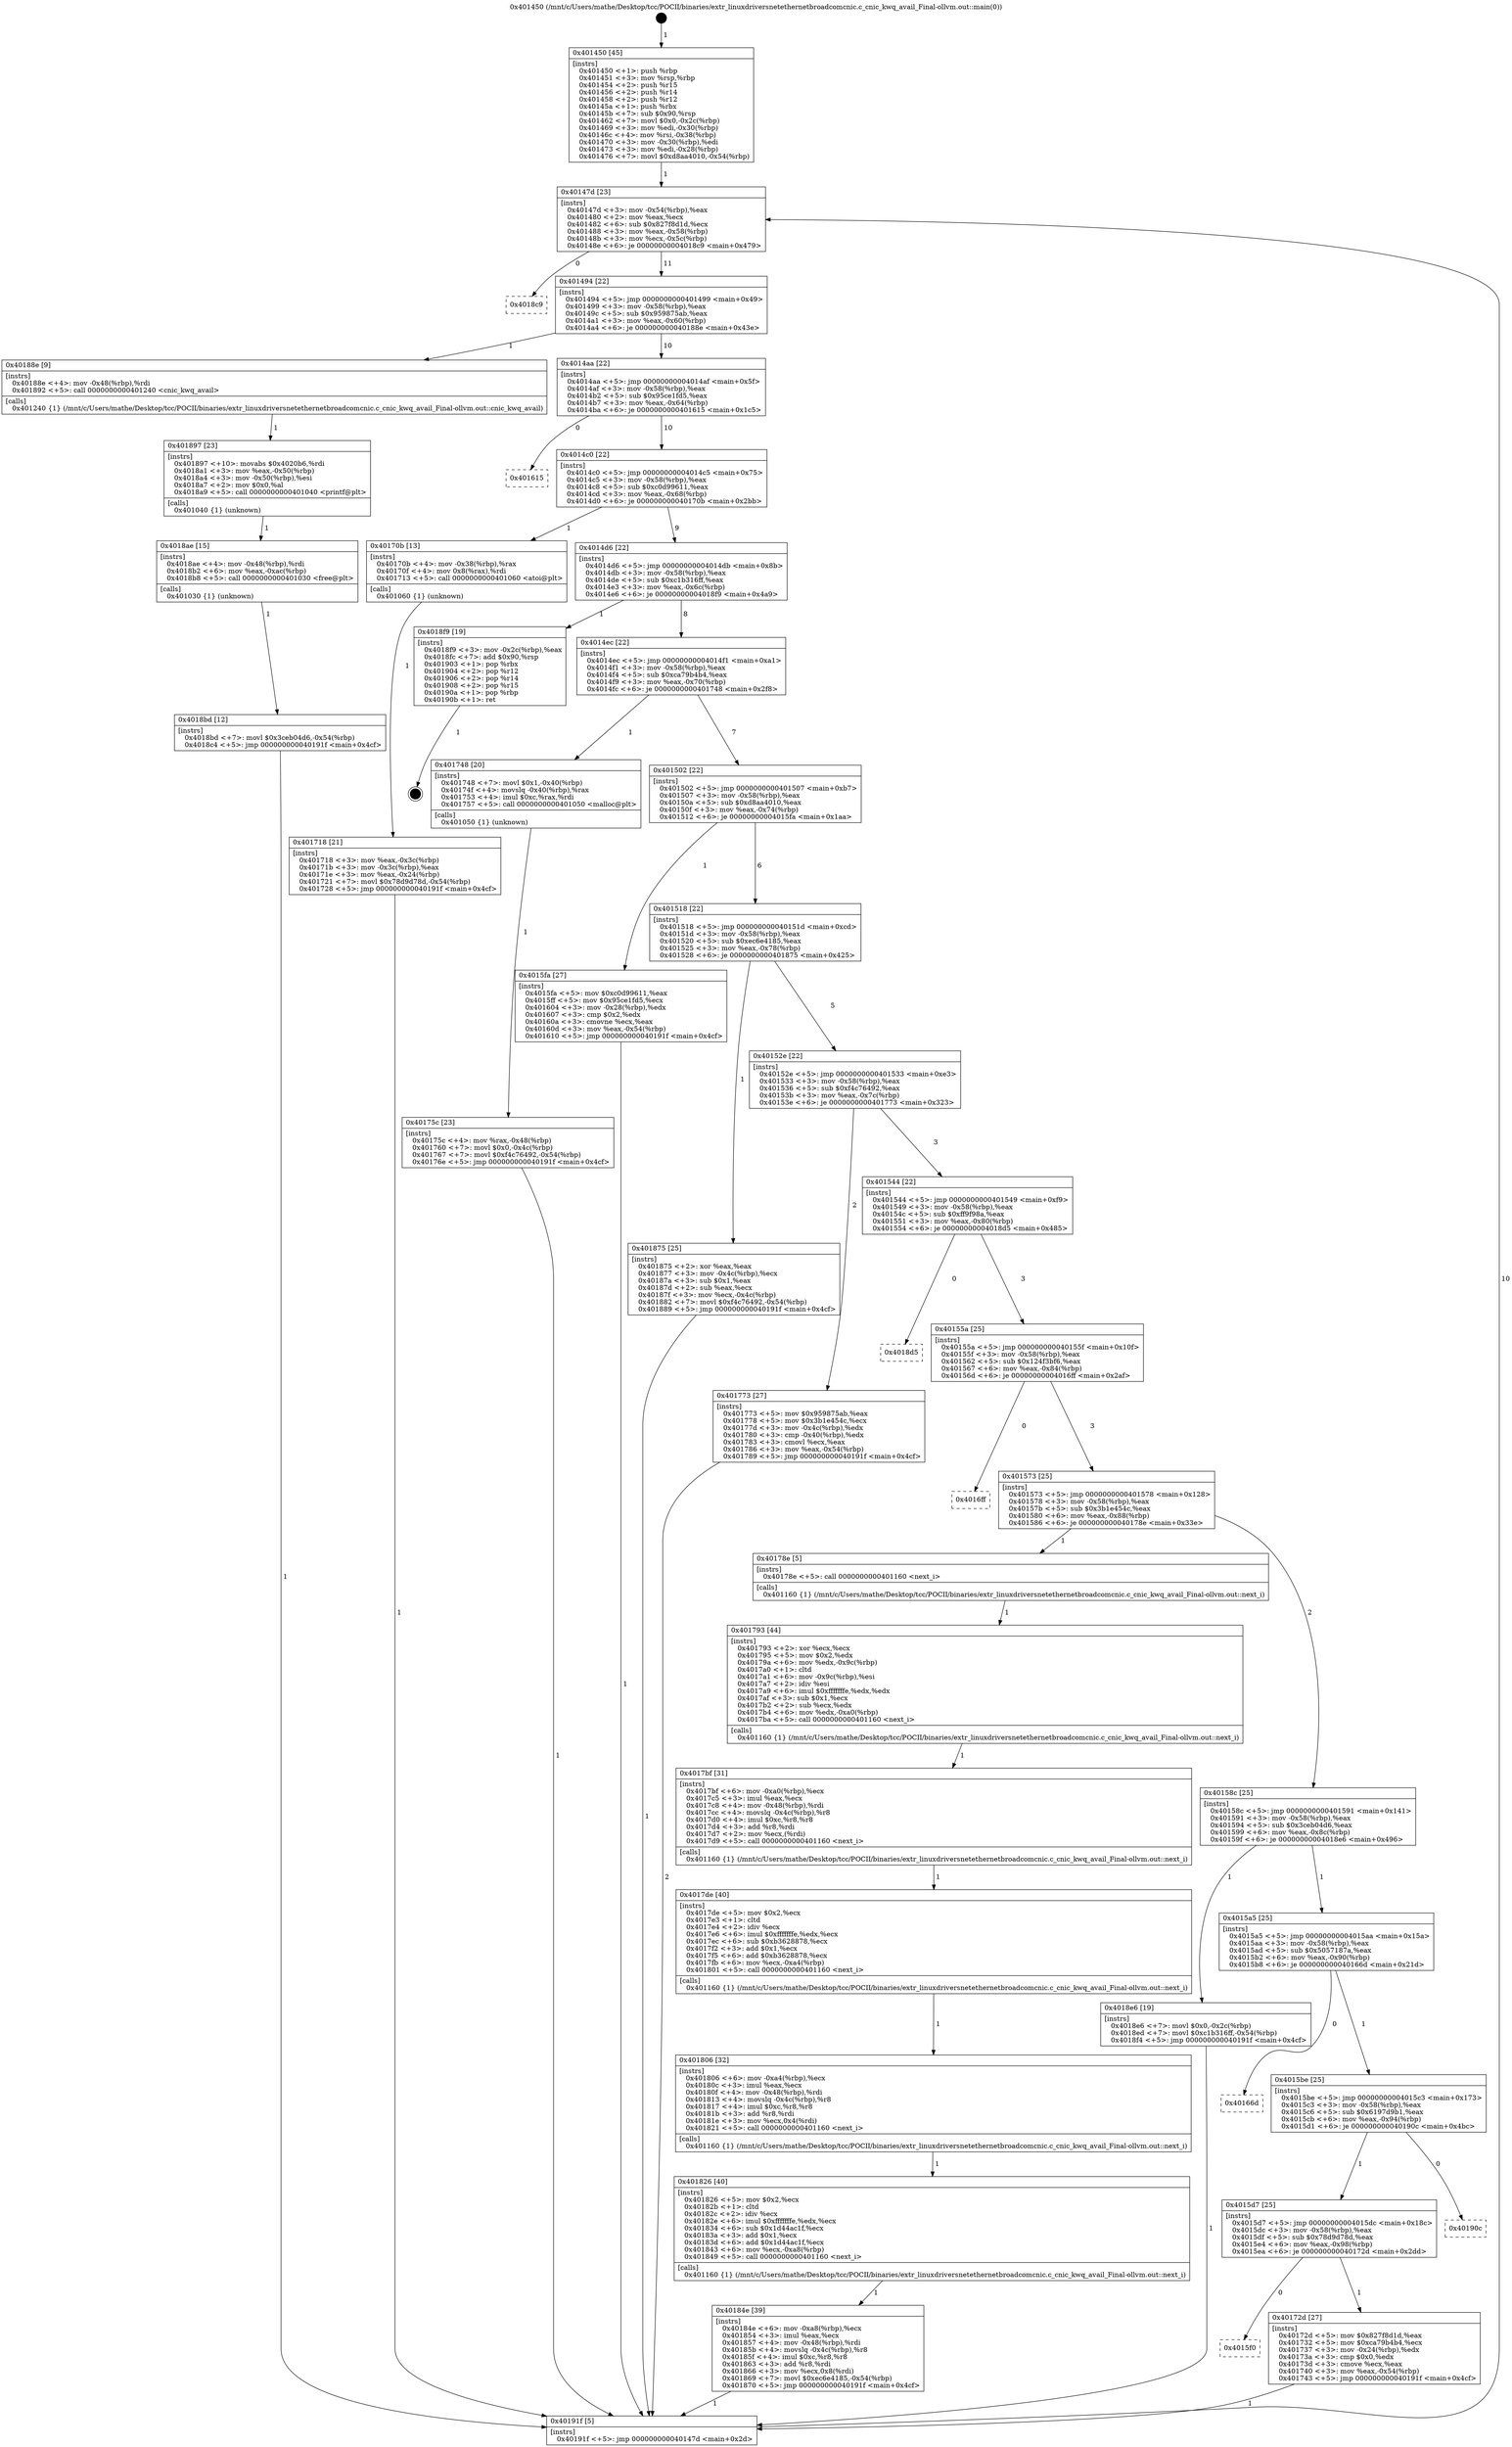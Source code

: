 digraph "0x401450" {
  label = "0x401450 (/mnt/c/Users/mathe/Desktop/tcc/POCII/binaries/extr_linuxdriversnetethernetbroadcomcnic.c_cnic_kwq_avail_Final-ollvm.out::main(0))"
  labelloc = "t"
  node[shape=record]

  Entry [label="",width=0.3,height=0.3,shape=circle,fillcolor=black,style=filled]
  "0x40147d" [label="{
     0x40147d [23]\l
     | [instrs]\l
     &nbsp;&nbsp;0x40147d \<+3\>: mov -0x54(%rbp),%eax\l
     &nbsp;&nbsp;0x401480 \<+2\>: mov %eax,%ecx\l
     &nbsp;&nbsp;0x401482 \<+6\>: sub $0x827f8d1d,%ecx\l
     &nbsp;&nbsp;0x401488 \<+3\>: mov %eax,-0x58(%rbp)\l
     &nbsp;&nbsp;0x40148b \<+3\>: mov %ecx,-0x5c(%rbp)\l
     &nbsp;&nbsp;0x40148e \<+6\>: je 00000000004018c9 \<main+0x479\>\l
  }"]
  "0x4018c9" [label="{
     0x4018c9\l
  }", style=dashed]
  "0x401494" [label="{
     0x401494 [22]\l
     | [instrs]\l
     &nbsp;&nbsp;0x401494 \<+5\>: jmp 0000000000401499 \<main+0x49\>\l
     &nbsp;&nbsp;0x401499 \<+3\>: mov -0x58(%rbp),%eax\l
     &nbsp;&nbsp;0x40149c \<+5\>: sub $0x959875ab,%eax\l
     &nbsp;&nbsp;0x4014a1 \<+3\>: mov %eax,-0x60(%rbp)\l
     &nbsp;&nbsp;0x4014a4 \<+6\>: je 000000000040188e \<main+0x43e\>\l
  }"]
  Exit [label="",width=0.3,height=0.3,shape=circle,fillcolor=black,style=filled,peripheries=2]
  "0x40188e" [label="{
     0x40188e [9]\l
     | [instrs]\l
     &nbsp;&nbsp;0x40188e \<+4\>: mov -0x48(%rbp),%rdi\l
     &nbsp;&nbsp;0x401892 \<+5\>: call 0000000000401240 \<cnic_kwq_avail\>\l
     | [calls]\l
     &nbsp;&nbsp;0x401240 \{1\} (/mnt/c/Users/mathe/Desktop/tcc/POCII/binaries/extr_linuxdriversnetethernetbroadcomcnic.c_cnic_kwq_avail_Final-ollvm.out::cnic_kwq_avail)\l
  }"]
  "0x4014aa" [label="{
     0x4014aa [22]\l
     | [instrs]\l
     &nbsp;&nbsp;0x4014aa \<+5\>: jmp 00000000004014af \<main+0x5f\>\l
     &nbsp;&nbsp;0x4014af \<+3\>: mov -0x58(%rbp),%eax\l
     &nbsp;&nbsp;0x4014b2 \<+5\>: sub $0x95ce1fd5,%eax\l
     &nbsp;&nbsp;0x4014b7 \<+3\>: mov %eax,-0x64(%rbp)\l
     &nbsp;&nbsp;0x4014ba \<+6\>: je 0000000000401615 \<main+0x1c5\>\l
  }"]
  "0x4018bd" [label="{
     0x4018bd [12]\l
     | [instrs]\l
     &nbsp;&nbsp;0x4018bd \<+7\>: movl $0x3ceb04d6,-0x54(%rbp)\l
     &nbsp;&nbsp;0x4018c4 \<+5\>: jmp 000000000040191f \<main+0x4cf\>\l
  }"]
  "0x401615" [label="{
     0x401615\l
  }", style=dashed]
  "0x4014c0" [label="{
     0x4014c0 [22]\l
     | [instrs]\l
     &nbsp;&nbsp;0x4014c0 \<+5\>: jmp 00000000004014c5 \<main+0x75\>\l
     &nbsp;&nbsp;0x4014c5 \<+3\>: mov -0x58(%rbp),%eax\l
     &nbsp;&nbsp;0x4014c8 \<+5\>: sub $0xc0d99611,%eax\l
     &nbsp;&nbsp;0x4014cd \<+3\>: mov %eax,-0x68(%rbp)\l
     &nbsp;&nbsp;0x4014d0 \<+6\>: je 000000000040170b \<main+0x2bb\>\l
  }"]
  "0x4018ae" [label="{
     0x4018ae [15]\l
     | [instrs]\l
     &nbsp;&nbsp;0x4018ae \<+4\>: mov -0x48(%rbp),%rdi\l
     &nbsp;&nbsp;0x4018b2 \<+6\>: mov %eax,-0xac(%rbp)\l
     &nbsp;&nbsp;0x4018b8 \<+5\>: call 0000000000401030 \<free@plt\>\l
     | [calls]\l
     &nbsp;&nbsp;0x401030 \{1\} (unknown)\l
  }"]
  "0x40170b" [label="{
     0x40170b [13]\l
     | [instrs]\l
     &nbsp;&nbsp;0x40170b \<+4\>: mov -0x38(%rbp),%rax\l
     &nbsp;&nbsp;0x40170f \<+4\>: mov 0x8(%rax),%rdi\l
     &nbsp;&nbsp;0x401713 \<+5\>: call 0000000000401060 \<atoi@plt\>\l
     | [calls]\l
     &nbsp;&nbsp;0x401060 \{1\} (unknown)\l
  }"]
  "0x4014d6" [label="{
     0x4014d6 [22]\l
     | [instrs]\l
     &nbsp;&nbsp;0x4014d6 \<+5\>: jmp 00000000004014db \<main+0x8b\>\l
     &nbsp;&nbsp;0x4014db \<+3\>: mov -0x58(%rbp),%eax\l
     &nbsp;&nbsp;0x4014de \<+5\>: sub $0xc1b316ff,%eax\l
     &nbsp;&nbsp;0x4014e3 \<+3\>: mov %eax,-0x6c(%rbp)\l
     &nbsp;&nbsp;0x4014e6 \<+6\>: je 00000000004018f9 \<main+0x4a9\>\l
  }"]
  "0x401897" [label="{
     0x401897 [23]\l
     | [instrs]\l
     &nbsp;&nbsp;0x401897 \<+10\>: movabs $0x4020b6,%rdi\l
     &nbsp;&nbsp;0x4018a1 \<+3\>: mov %eax,-0x50(%rbp)\l
     &nbsp;&nbsp;0x4018a4 \<+3\>: mov -0x50(%rbp),%esi\l
     &nbsp;&nbsp;0x4018a7 \<+2\>: mov $0x0,%al\l
     &nbsp;&nbsp;0x4018a9 \<+5\>: call 0000000000401040 \<printf@plt\>\l
     | [calls]\l
     &nbsp;&nbsp;0x401040 \{1\} (unknown)\l
  }"]
  "0x4018f9" [label="{
     0x4018f9 [19]\l
     | [instrs]\l
     &nbsp;&nbsp;0x4018f9 \<+3\>: mov -0x2c(%rbp),%eax\l
     &nbsp;&nbsp;0x4018fc \<+7\>: add $0x90,%rsp\l
     &nbsp;&nbsp;0x401903 \<+1\>: pop %rbx\l
     &nbsp;&nbsp;0x401904 \<+2\>: pop %r12\l
     &nbsp;&nbsp;0x401906 \<+2\>: pop %r14\l
     &nbsp;&nbsp;0x401908 \<+2\>: pop %r15\l
     &nbsp;&nbsp;0x40190a \<+1\>: pop %rbp\l
     &nbsp;&nbsp;0x40190b \<+1\>: ret\l
  }"]
  "0x4014ec" [label="{
     0x4014ec [22]\l
     | [instrs]\l
     &nbsp;&nbsp;0x4014ec \<+5\>: jmp 00000000004014f1 \<main+0xa1\>\l
     &nbsp;&nbsp;0x4014f1 \<+3\>: mov -0x58(%rbp),%eax\l
     &nbsp;&nbsp;0x4014f4 \<+5\>: sub $0xca79b4b4,%eax\l
     &nbsp;&nbsp;0x4014f9 \<+3\>: mov %eax,-0x70(%rbp)\l
     &nbsp;&nbsp;0x4014fc \<+6\>: je 0000000000401748 \<main+0x2f8\>\l
  }"]
  "0x40184e" [label="{
     0x40184e [39]\l
     | [instrs]\l
     &nbsp;&nbsp;0x40184e \<+6\>: mov -0xa8(%rbp),%ecx\l
     &nbsp;&nbsp;0x401854 \<+3\>: imul %eax,%ecx\l
     &nbsp;&nbsp;0x401857 \<+4\>: mov -0x48(%rbp),%rdi\l
     &nbsp;&nbsp;0x40185b \<+4\>: movslq -0x4c(%rbp),%r8\l
     &nbsp;&nbsp;0x40185f \<+4\>: imul $0xc,%r8,%r8\l
     &nbsp;&nbsp;0x401863 \<+3\>: add %r8,%rdi\l
     &nbsp;&nbsp;0x401866 \<+3\>: mov %ecx,0x8(%rdi)\l
     &nbsp;&nbsp;0x401869 \<+7\>: movl $0xec6e4185,-0x54(%rbp)\l
     &nbsp;&nbsp;0x401870 \<+5\>: jmp 000000000040191f \<main+0x4cf\>\l
  }"]
  "0x401748" [label="{
     0x401748 [20]\l
     | [instrs]\l
     &nbsp;&nbsp;0x401748 \<+7\>: movl $0x1,-0x40(%rbp)\l
     &nbsp;&nbsp;0x40174f \<+4\>: movslq -0x40(%rbp),%rax\l
     &nbsp;&nbsp;0x401753 \<+4\>: imul $0xc,%rax,%rdi\l
     &nbsp;&nbsp;0x401757 \<+5\>: call 0000000000401050 \<malloc@plt\>\l
     | [calls]\l
     &nbsp;&nbsp;0x401050 \{1\} (unknown)\l
  }"]
  "0x401502" [label="{
     0x401502 [22]\l
     | [instrs]\l
     &nbsp;&nbsp;0x401502 \<+5\>: jmp 0000000000401507 \<main+0xb7\>\l
     &nbsp;&nbsp;0x401507 \<+3\>: mov -0x58(%rbp),%eax\l
     &nbsp;&nbsp;0x40150a \<+5\>: sub $0xd8aa4010,%eax\l
     &nbsp;&nbsp;0x40150f \<+3\>: mov %eax,-0x74(%rbp)\l
     &nbsp;&nbsp;0x401512 \<+6\>: je 00000000004015fa \<main+0x1aa\>\l
  }"]
  "0x401826" [label="{
     0x401826 [40]\l
     | [instrs]\l
     &nbsp;&nbsp;0x401826 \<+5\>: mov $0x2,%ecx\l
     &nbsp;&nbsp;0x40182b \<+1\>: cltd\l
     &nbsp;&nbsp;0x40182c \<+2\>: idiv %ecx\l
     &nbsp;&nbsp;0x40182e \<+6\>: imul $0xfffffffe,%edx,%ecx\l
     &nbsp;&nbsp;0x401834 \<+6\>: sub $0x1d44ac1f,%ecx\l
     &nbsp;&nbsp;0x40183a \<+3\>: add $0x1,%ecx\l
     &nbsp;&nbsp;0x40183d \<+6\>: add $0x1d44ac1f,%ecx\l
     &nbsp;&nbsp;0x401843 \<+6\>: mov %ecx,-0xa8(%rbp)\l
     &nbsp;&nbsp;0x401849 \<+5\>: call 0000000000401160 \<next_i\>\l
     | [calls]\l
     &nbsp;&nbsp;0x401160 \{1\} (/mnt/c/Users/mathe/Desktop/tcc/POCII/binaries/extr_linuxdriversnetethernetbroadcomcnic.c_cnic_kwq_avail_Final-ollvm.out::next_i)\l
  }"]
  "0x4015fa" [label="{
     0x4015fa [27]\l
     | [instrs]\l
     &nbsp;&nbsp;0x4015fa \<+5\>: mov $0xc0d99611,%eax\l
     &nbsp;&nbsp;0x4015ff \<+5\>: mov $0x95ce1fd5,%ecx\l
     &nbsp;&nbsp;0x401604 \<+3\>: mov -0x28(%rbp),%edx\l
     &nbsp;&nbsp;0x401607 \<+3\>: cmp $0x2,%edx\l
     &nbsp;&nbsp;0x40160a \<+3\>: cmovne %ecx,%eax\l
     &nbsp;&nbsp;0x40160d \<+3\>: mov %eax,-0x54(%rbp)\l
     &nbsp;&nbsp;0x401610 \<+5\>: jmp 000000000040191f \<main+0x4cf\>\l
  }"]
  "0x401518" [label="{
     0x401518 [22]\l
     | [instrs]\l
     &nbsp;&nbsp;0x401518 \<+5\>: jmp 000000000040151d \<main+0xcd\>\l
     &nbsp;&nbsp;0x40151d \<+3\>: mov -0x58(%rbp),%eax\l
     &nbsp;&nbsp;0x401520 \<+5\>: sub $0xec6e4185,%eax\l
     &nbsp;&nbsp;0x401525 \<+3\>: mov %eax,-0x78(%rbp)\l
     &nbsp;&nbsp;0x401528 \<+6\>: je 0000000000401875 \<main+0x425\>\l
  }"]
  "0x40191f" [label="{
     0x40191f [5]\l
     | [instrs]\l
     &nbsp;&nbsp;0x40191f \<+5\>: jmp 000000000040147d \<main+0x2d\>\l
  }"]
  "0x401450" [label="{
     0x401450 [45]\l
     | [instrs]\l
     &nbsp;&nbsp;0x401450 \<+1\>: push %rbp\l
     &nbsp;&nbsp;0x401451 \<+3\>: mov %rsp,%rbp\l
     &nbsp;&nbsp;0x401454 \<+2\>: push %r15\l
     &nbsp;&nbsp;0x401456 \<+2\>: push %r14\l
     &nbsp;&nbsp;0x401458 \<+2\>: push %r12\l
     &nbsp;&nbsp;0x40145a \<+1\>: push %rbx\l
     &nbsp;&nbsp;0x40145b \<+7\>: sub $0x90,%rsp\l
     &nbsp;&nbsp;0x401462 \<+7\>: movl $0x0,-0x2c(%rbp)\l
     &nbsp;&nbsp;0x401469 \<+3\>: mov %edi,-0x30(%rbp)\l
     &nbsp;&nbsp;0x40146c \<+4\>: mov %rsi,-0x38(%rbp)\l
     &nbsp;&nbsp;0x401470 \<+3\>: mov -0x30(%rbp),%edi\l
     &nbsp;&nbsp;0x401473 \<+3\>: mov %edi,-0x28(%rbp)\l
     &nbsp;&nbsp;0x401476 \<+7\>: movl $0xd8aa4010,-0x54(%rbp)\l
  }"]
  "0x401718" [label="{
     0x401718 [21]\l
     | [instrs]\l
     &nbsp;&nbsp;0x401718 \<+3\>: mov %eax,-0x3c(%rbp)\l
     &nbsp;&nbsp;0x40171b \<+3\>: mov -0x3c(%rbp),%eax\l
     &nbsp;&nbsp;0x40171e \<+3\>: mov %eax,-0x24(%rbp)\l
     &nbsp;&nbsp;0x401721 \<+7\>: movl $0x78d9d78d,-0x54(%rbp)\l
     &nbsp;&nbsp;0x401728 \<+5\>: jmp 000000000040191f \<main+0x4cf\>\l
  }"]
  "0x401806" [label="{
     0x401806 [32]\l
     | [instrs]\l
     &nbsp;&nbsp;0x401806 \<+6\>: mov -0xa4(%rbp),%ecx\l
     &nbsp;&nbsp;0x40180c \<+3\>: imul %eax,%ecx\l
     &nbsp;&nbsp;0x40180f \<+4\>: mov -0x48(%rbp),%rdi\l
     &nbsp;&nbsp;0x401813 \<+4\>: movslq -0x4c(%rbp),%r8\l
     &nbsp;&nbsp;0x401817 \<+4\>: imul $0xc,%r8,%r8\l
     &nbsp;&nbsp;0x40181b \<+3\>: add %r8,%rdi\l
     &nbsp;&nbsp;0x40181e \<+3\>: mov %ecx,0x4(%rdi)\l
     &nbsp;&nbsp;0x401821 \<+5\>: call 0000000000401160 \<next_i\>\l
     | [calls]\l
     &nbsp;&nbsp;0x401160 \{1\} (/mnt/c/Users/mathe/Desktop/tcc/POCII/binaries/extr_linuxdriversnetethernetbroadcomcnic.c_cnic_kwq_avail_Final-ollvm.out::next_i)\l
  }"]
  "0x401875" [label="{
     0x401875 [25]\l
     | [instrs]\l
     &nbsp;&nbsp;0x401875 \<+2\>: xor %eax,%eax\l
     &nbsp;&nbsp;0x401877 \<+3\>: mov -0x4c(%rbp),%ecx\l
     &nbsp;&nbsp;0x40187a \<+3\>: sub $0x1,%eax\l
     &nbsp;&nbsp;0x40187d \<+2\>: sub %eax,%ecx\l
     &nbsp;&nbsp;0x40187f \<+3\>: mov %ecx,-0x4c(%rbp)\l
     &nbsp;&nbsp;0x401882 \<+7\>: movl $0xf4c76492,-0x54(%rbp)\l
     &nbsp;&nbsp;0x401889 \<+5\>: jmp 000000000040191f \<main+0x4cf\>\l
  }"]
  "0x40152e" [label="{
     0x40152e [22]\l
     | [instrs]\l
     &nbsp;&nbsp;0x40152e \<+5\>: jmp 0000000000401533 \<main+0xe3\>\l
     &nbsp;&nbsp;0x401533 \<+3\>: mov -0x58(%rbp),%eax\l
     &nbsp;&nbsp;0x401536 \<+5\>: sub $0xf4c76492,%eax\l
     &nbsp;&nbsp;0x40153b \<+3\>: mov %eax,-0x7c(%rbp)\l
     &nbsp;&nbsp;0x40153e \<+6\>: je 0000000000401773 \<main+0x323\>\l
  }"]
  "0x4017de" [label="{
     0x4017de [40]\l
     | [instrs]\l
     &nbsp;&nbsp;0x4017de \<+5\>: mov $0x2,%ecx\l
     &nbsp;&nbsp;0x4017e3 \<+1\>: cltd\l
     &nbsp;&nbsp;0x4017e4 \<+2\>: idiv %ecx\l
     &nbsp;&nbsp;0x4017e6 \<+6\>: imul $0xfffffffe,%edx,%ecx\l
     &nbsp;&nbsp;0x4017ec \<+6\>: sub $0xb3628878,%ecx\l
     &nbsp;&nbsp;0x4017f2 \<+3\>: add $0x1,%ecx\l
     &nbsp;&nbsp;0x4017f5 \<+6\>: add $0xb3628878,%ecx\l
     &nbsp;&nbsp;0x4017fb \<+6\>: mov %ecx,-0xa4(%rbp)\l
     &nbsp;&nbsp;0x401801 \<+5\>: call 0000000000401160 \<next_i\>\l
     | [calls]\l
     &nbsp;&nbsp;0x401160 \{1\} (/mnt/c/Users/mathe/Desktop/tcc/POCII/binaries/extr_linuxdriversnetethernetbroadcomcnic.c_cnic_kwq_avail_Final-ollvm.out::next_i)\l
  }"]
  "0x401773" [label="{
     0x401773 [27]\l
     | [instrs]\l
     &nbsp;&nbsp;0x401773 \<+5\>: mov $0x959875ab,%eax\l
     &nbsp;&nbsp;0x401778 \<+5\>: mov $0x3b1e454c,%ecx\l
     &nbsp;&nbsp;0x40177d \<+3\>: mov -0x4c(%rbp),%edx\l
     &nbsp;&nbsp;0x401780 \<+3\>: cmp -0x40(%rbp),%edx\l
     &nbsp;&nbsp;0x401783 \<+3\>: cmovl %ecx,%eax\l
     &nbsp;&nbsp;0x401786 \<+3\>: mov %eax,-0x54(%rbp)\l
     &nbsp;&nbsp;0x401789 \<+5\>: jmp 000000000040191f \<main+0x4cf\>\l
  }"]
  "0x401544" [label="{
     0x401544 [22]\l
     | [instrs]\l
     &nbsp;&nbsp;0x401544 \<+5\>: jmp 0000000000401549 \<main+0xf9\>\l
     &nbsp;&nbsp;0x401549 \<+3\>: mov -0x58(%rbp),%eax\l
     &nbsp;&nbsp;0x40154c \<+5\>: sub $0xff9f98a,%eax\l
     &nbsp;&nbsp;0x401551 \<+3\>: mov %eax,-0x80(%rbp)\l
     &nbsp;&nbsp;0x401554 \<+6\>: je 00000000004018d5 \<main+0x485\>\l
  }"]
  "0x4017bf" [label="{
     0x4017bf [31]\l
     | [instrs]\l
     &nbsp;&nbsp;0x4017bf \<+6\>: mov -0xa0(%rbp),%ecx\l
     &nbsp;&nbsp;0x4017c5 \<+3\>: imul %eax,%ecx\l
     &nbsp;&nbsp;0x4017c8 \<+4\>: mov -0x48(%rbp),%rdi\l
     &nbsp;&nbsp;0x4017cc \<+4\>: movslq -0x4c(%rbp),%r8\l
     &nbsp;&nbsp;0x4017d0 \<+4\>: imul $0xc,%r8,%r8\l
     &nbsp;&nbsp;0x4017d4 \<+3\>: add %r8,%rdi\l
     &nbsp;&nbsp;0x4017d7 \<+2\>: mov %ecx,(%rdi)\l
     &nbsp;&nbsp;0x4017d9 \<+5\>: call 0000000000401160 \<next_i\>\l
     | [calls]\l
     &nbsp;&nbsp;0x401160 \{1\} (/mnt/c/Users/mathe/Desktop/tcc/POCII/binaries/extr_linuxdriversnetethernetbroadcomcnic.c_cnic_kwq_avail_Final-ollvm.out::next_i)\l
  }"]
  "0x4018d5" [label="{
     0x4018d5\l
  }", style=dashed]
  "0x40155a" [label="{
     0x40155a [25]\l
     | [instrs]\l
     &nbsp;&nbsp;0x40155a \<+5\>: jmp 000000000040155f \<main+0x10f\>\l
     &nbsp;&nbsp;0x40155f \<+3\>: mov -0x58(%rbp),%eax\l
     &nbsp;&nbsp;0x401562 \<+5\>: sub $0x124f3bf6,%eax\l
     &nbsp;&nbsp;0x401567 \<+6\>: mov %eax,-0x84(%rbp)\l
     &nbsp;&nbsp;0x40156d \<+6\>: je 00000000004016ff \<main+0x2af\>\l
  }"]
  "0x401793" [label="{
     0x401793 [44]\l
     | [instrs]\l
     &nbsp;&nbsp;0x401793 \<+2\>: xor %ecx,%ecx\l
     &nbsp;&nbsp;0x401795 \<+5\>: mov $0x2,%edx\l
     &nbsp;&nbsp;0x40179a \<+6\>: mov %edx,-0x9c(%rbp)\l
     &nbsp;&nbsp;0x4017a0 \<+1\>: cltd\l
     &nbsp;&nbsp;0x4017a1 \<+6\>: mov -0x9c(%rbp),%esi\l
     &nbsp;&nbsp;0x4017a7 \<+2\>: idiv %esi\l
     &nbsp;&nbsp;0x4017a9 \<+6\>: imul $0xfffffffe,%edx,%edx\l
     &nbsp;&nbsp;0x4017af \<+3\>: sub $0x1,%ecx\l
     &nbsp;&nbsp;0x4017b2 \<+2\>: sub %ecx,%edx\l
     &nbsp;&nbsp;0x4017b4 \<+6\>: mov %edx,-0xa0(%rbp)\l
     &nbsp;&nbsp;0x4017ba \<+5\>: call 0000000000401160 \<next_i\>\l
     | [calls]\l
     &nbsp;&nbsp;0x401160 \{1\} (/mnt/c/Users/mathe/Desktop/tcc/POCII/binaries/extr_linuxdriversnetethernetbroadcomcnic.c_cnic_kwq_avail_Final-ollvm.out::next_i)\l
  }"]
  "0x4016ff" [label="{
     0x4016ff\l
  }", style=dashed]
  "0x401573" [label="{
     0x401573 [25]\l
     | [instrs]\l
     &nbsp;&nbsp;0x401573 \<+5\>: jmp 0000000000401578 \<main+0x128\>\l
     &nbsp;&nbsp;0x401578 \<+3\>: mov -0x58(%rbp),%eax\l
     &nbsp;&nbsp;0x40157b \<+5\>: sub $0x3b1e454c,%eax\l
     &nbsp;&nbsp;0x401580 \<+6\>: mov %eax,-0x88(%rbp)\l
     &nbsp;&nbsp;0x401586 \<+6\>: je 000000000040178e \<main+0x33e\>\l
  }"]
  "0x40175c" [label="{
     0x40175c [23]\l
     | [instrs]\l
     &nbsp;&nbsp;0x40175c \<+4\>: mov %rax,-0x48(%rbp)\l
     &nbsp;&nbsp;0x401760 \<+7\>: movl $0x0,-0x4c(%rbp)\l
     &nbsp;&nbsp;0x401767 \<+7\>: movl $0xf4c76492,-0x54(%rbp)\l
     &nbsp;&nbsp;0x40176e \<+5\>: jmp 000000000040191f \<main+0x4cf\>\l
  }"]
  "0x40178e" [label="{
     0x40178e [5]\l
     | [instrs]\l
     &nbsp;&nbsp;0x40178e \<+5\>: call 0000000000401160 \<next_i\>\l
     | [calls]\l
     &nbsp;&nbsp;0x401160 \{1\} (/mnt/c/Users/mathe/Desktop/tcc/POCII/binaries/extr_linuxdriversnetethernetbroadcomcnic.c_cnic_kwq_avail_Final-ollvm.out::next_i)\l
  }"]
  "0x40158c" [label="{
     0x40158c [25]\l
     | [instrs]\l
     &nbsp;&nbsp;0x40158c \<+5\>: jmp 0000000000401591 \<main+0x141\>\l
     &nbsp;&nbsp;0x401591 \<+3\>: mov -0x58(%rbp),%eax\l
     &nbsp;&nbsp;0x401594 \<+5\>: sub $0x3ceb04d6,%eax\l
     &nbsp;&nbsp;0x401599 \<+6\>: mov %eax,-0x8c(%rbp)\l
     &nbsp;&nbsp;0x40159f \<+6\>: je 00000000004018e6 \<main+0x496\>\l
  }"]
  "0x4015f0" [label="{
     0x4015f0\l
  }", style=dashed]
  "0x4018e6" [label="{
     0x4018e6 [19]\l
     | [instrs]\l
     &nbsp;&nbsp;0x4018e6 \<+7\>: movl $0x0,-0x2c(%rbp)\l
     &nbsp;&nbsp;0x4018ed \<+7\>: movl $0xc1b316ff,-0x54(%rbp)\l
     &nbsp;&nbsp;0x4018f4 \<+5\>: jmp 000000000040191f \<main+0x4cf\>\l
  }"]
  "0x4015a5" [label="{
     0x4015a5 [25]\l
     | [instrs]\l
     &nbsp;&nbsp;0x4015a5 \<+5\>: jmp 00000000004015aa \<main+0x15a\>\l
     &nbsp;&nbsp;0x4015aa \<+3\>: mov -0x58(%rbp),%eax\l
     &nbsp;&nbsp;0x4015ad \<+5\>: sub $0x5057187a,%eax\l
     &nbsp;&nbsp;0x4015b2 \<+6\>: mov %eax,-0x90(%rbp)\l
     &nbsp;&nbsp;0x4015b8 \<+6\>: je 000000000040166d \<main+0x21d\>\l
  }"]
  "0x40172d" [label="{
     0x40172d [27]\l
     | [instrs]\l
     &nbsp;&nbsp;0x40172d \<+5\>: mov $0x827f8d1d,%eax\l
     &nbsp;&nbsp;0x401732 \<+5\>: mov $0xca79b4b4,%ecx\l
     &nbsp;&nbsp;0x401737 \<+3\>: mov -0x24(%rbp),%edx\l
     &nbsp;&nbsp;0x40173a \<+3\>: cmp $0x0,%edx\l
     &nbsp;&nbsp;0x40173d \<+3\>: cmove %ecx,%eax\l
     &nbsp;&nbsp;0x401740 \<+3\>: mov %eax,-0x54(%rbp)\l
     &nbsp;&nbsp;0x401743 \<+5\>: jmp 000000000040191f \<main+0x4cf\>\l
  }"]
  "0x40166d" [label="{
     0x40166d\l
  }", style=dashed]
  "0x4015be" [label="{
     0x4015be [25]\l
     | [instrs]\l
     &nbsp;&nbsp;0x4015be \<+5\>: jmp 00000000004015c3 \<main+0x173\>\l
     &nbsp;&nbsp;0x4015c3 \<+3\>: mov -0x58(%rbp),%eax\l
     &nbsp;&nbsp;0x4015c6 \<+5\>: sub $0x6197d9b1,%eax\l
     &nbsp;&nbsp;0x4015cb \<+6\>: mov %eax,-0x94(%rbp)\l
     &nbsp;&nbsp;0x4015d1 \<+6\>: je 000000000040190c \<main+0x4bc\>\l
  }"]
  "0x4015d7" [label="{
     0x4015d7 [25]\l
     | [instrs]\l
     &nbsp;&nbsp;0x4015d7 \<+5\>: jmp 00000000004015dc \<main+0x18c\>\l
     &nbsp;&nbsp;0x4015dc \<+3\>: mov -0x58(%rbp),%eax\l
     &nbsp;&nbsp;0x4015df \<+5\>: sub $0x78d9d78d,%eax\l
     &nbsp;&nbsp;0x4015e4 \<+6\>: mov %eax,-0x98(%rbp)\l
     &nbsp;&nbsp;0x4015ea \<+6\>: je 000000000040172d \<main+0x2dd\>\l
  }"]
  "0x40190c" [label="{
     0x40190c\l
  }", style=dashed]
  Entry -> "0x401450" [label=" 1"]
  "0x40147d" -> "0x4018c9" [label=" 0"]
  "0x40147d" -> "0x401494" [label=" 11"]
  "0x4018f9" -> Exit [label=" 1"]
  "0x401494" -> "0x40188e" [label=" 1"]
  "0x401494" -> "0x4014aa" [label=" 10"]
  "0x4018e6" -> "0x40191f" [label=" 1"]
  "0x4014aa" -> "0x401615" [label=" 0"]
  "0x4014aa" -> "0x4014c0" [label=" 10"]
  "0x4018bd" -> "0x40191f" [label=" 1"]
  "0x4014c0" -> "0x40170b" [label=" 1"]
  "0x4014c0" -> "0x4014d6" [label=" 9"]
  "0x4018ae" -> "0x4018bd" [label=" 1"]
  "0x4014d6" -> "0x4018f9" [label=" 1"]
  "0x4014d6" -> "0x4014ec" [label=" 8"]
  "0x401897" -> "0x4018ae" [label=" 1"]
  "0x4014ec" -> "0x401748" [label=" 1"]
  "0x4014ec" -> "0x401502" [label=" 7"]
  "0x40188e" -> "0x401897" [label=" 1"]
  "0x401502" -> "0x4015fa" [label=" 1"]
  "0x401502" -> "0x401518" [label=" 6"]
  "0x4015fa" -> "0x40191f" [label=" 1"]
  "0x401450" -> "0x40147d" [label=" 1"]
  "0x40191f" -> "0x40147d" [label=" 10"]
  "0x40170b" -> "0x401718" [label=" 1"]
  "0x401718" -> "0x40191f" [label=" 1"]
  "0x401875" -> "0x40191f" [label=" 1"]
  "0x401518" -> "0x401875" [label=" 1"]
  "0x401518" -> "0x40152e" [label=" 5"]
  "0x40184e" -> "0x40191f" [label=" 1"]
  "0x40152e" -> "0x401773" [label=" 2"]
  "0x40152e" -> "0x401544" [label=" 3"]
  "0x401826" -> "0x40184e" [label=" 1"]
  "0x401544" -> "0x4018d5" [label=" 0"]
  "0x401544" -> "0x40155a" [label=" 3"]
  "0x401806" -> "0x401826" [label=" 1"]
  "0x40155a" -> "0x4016ff" [label=" 0"]
  "0x40155a" -> "0x401573" [label=" 3"]
  "0x4017de" -> "0x401806" [label=" 1"]
  "0x401573" -> "0x40178e" [label=" 1"]
  "0x401573" -> "0x40158c" [label=" 2"]
  "0x4017bf" -> "0x4017de" [label=" 1"]
  "0x40158c" -> "0x4018e6" [label=" 1"]
  "0x40158c" -> "0x4015a5" [label=" 1"]
  "0x401793" -> "0x4017bf" [label=" 1"]
  "0x4015a5" -> "0x40166d" [label=" 0"]
  "0x4015a5" -> "0x4015be" [label=" 1"]
  "0x40178e" -> "0x401793" [label=" 1"]
  "0x4015be" -> "0x40190c" [label=" 0"]
  "0x4015be" -> "0x4015d7" [label=" 1"]
  "0x401773" -> "0x40191f" [label=" 2"]
  "0x4015d7" -> "0x40172d" [label=" 1"]
  "0x4015d7" -> "0x4015f0" [label=" 0"]
  "0x40172d" -> "0x40191f" [label=" 1"]
  "0x401748" -> "0x40175c" [label=" 1"]
  "0x40175c" -> "0x40191f" [label=" 1"]
}
